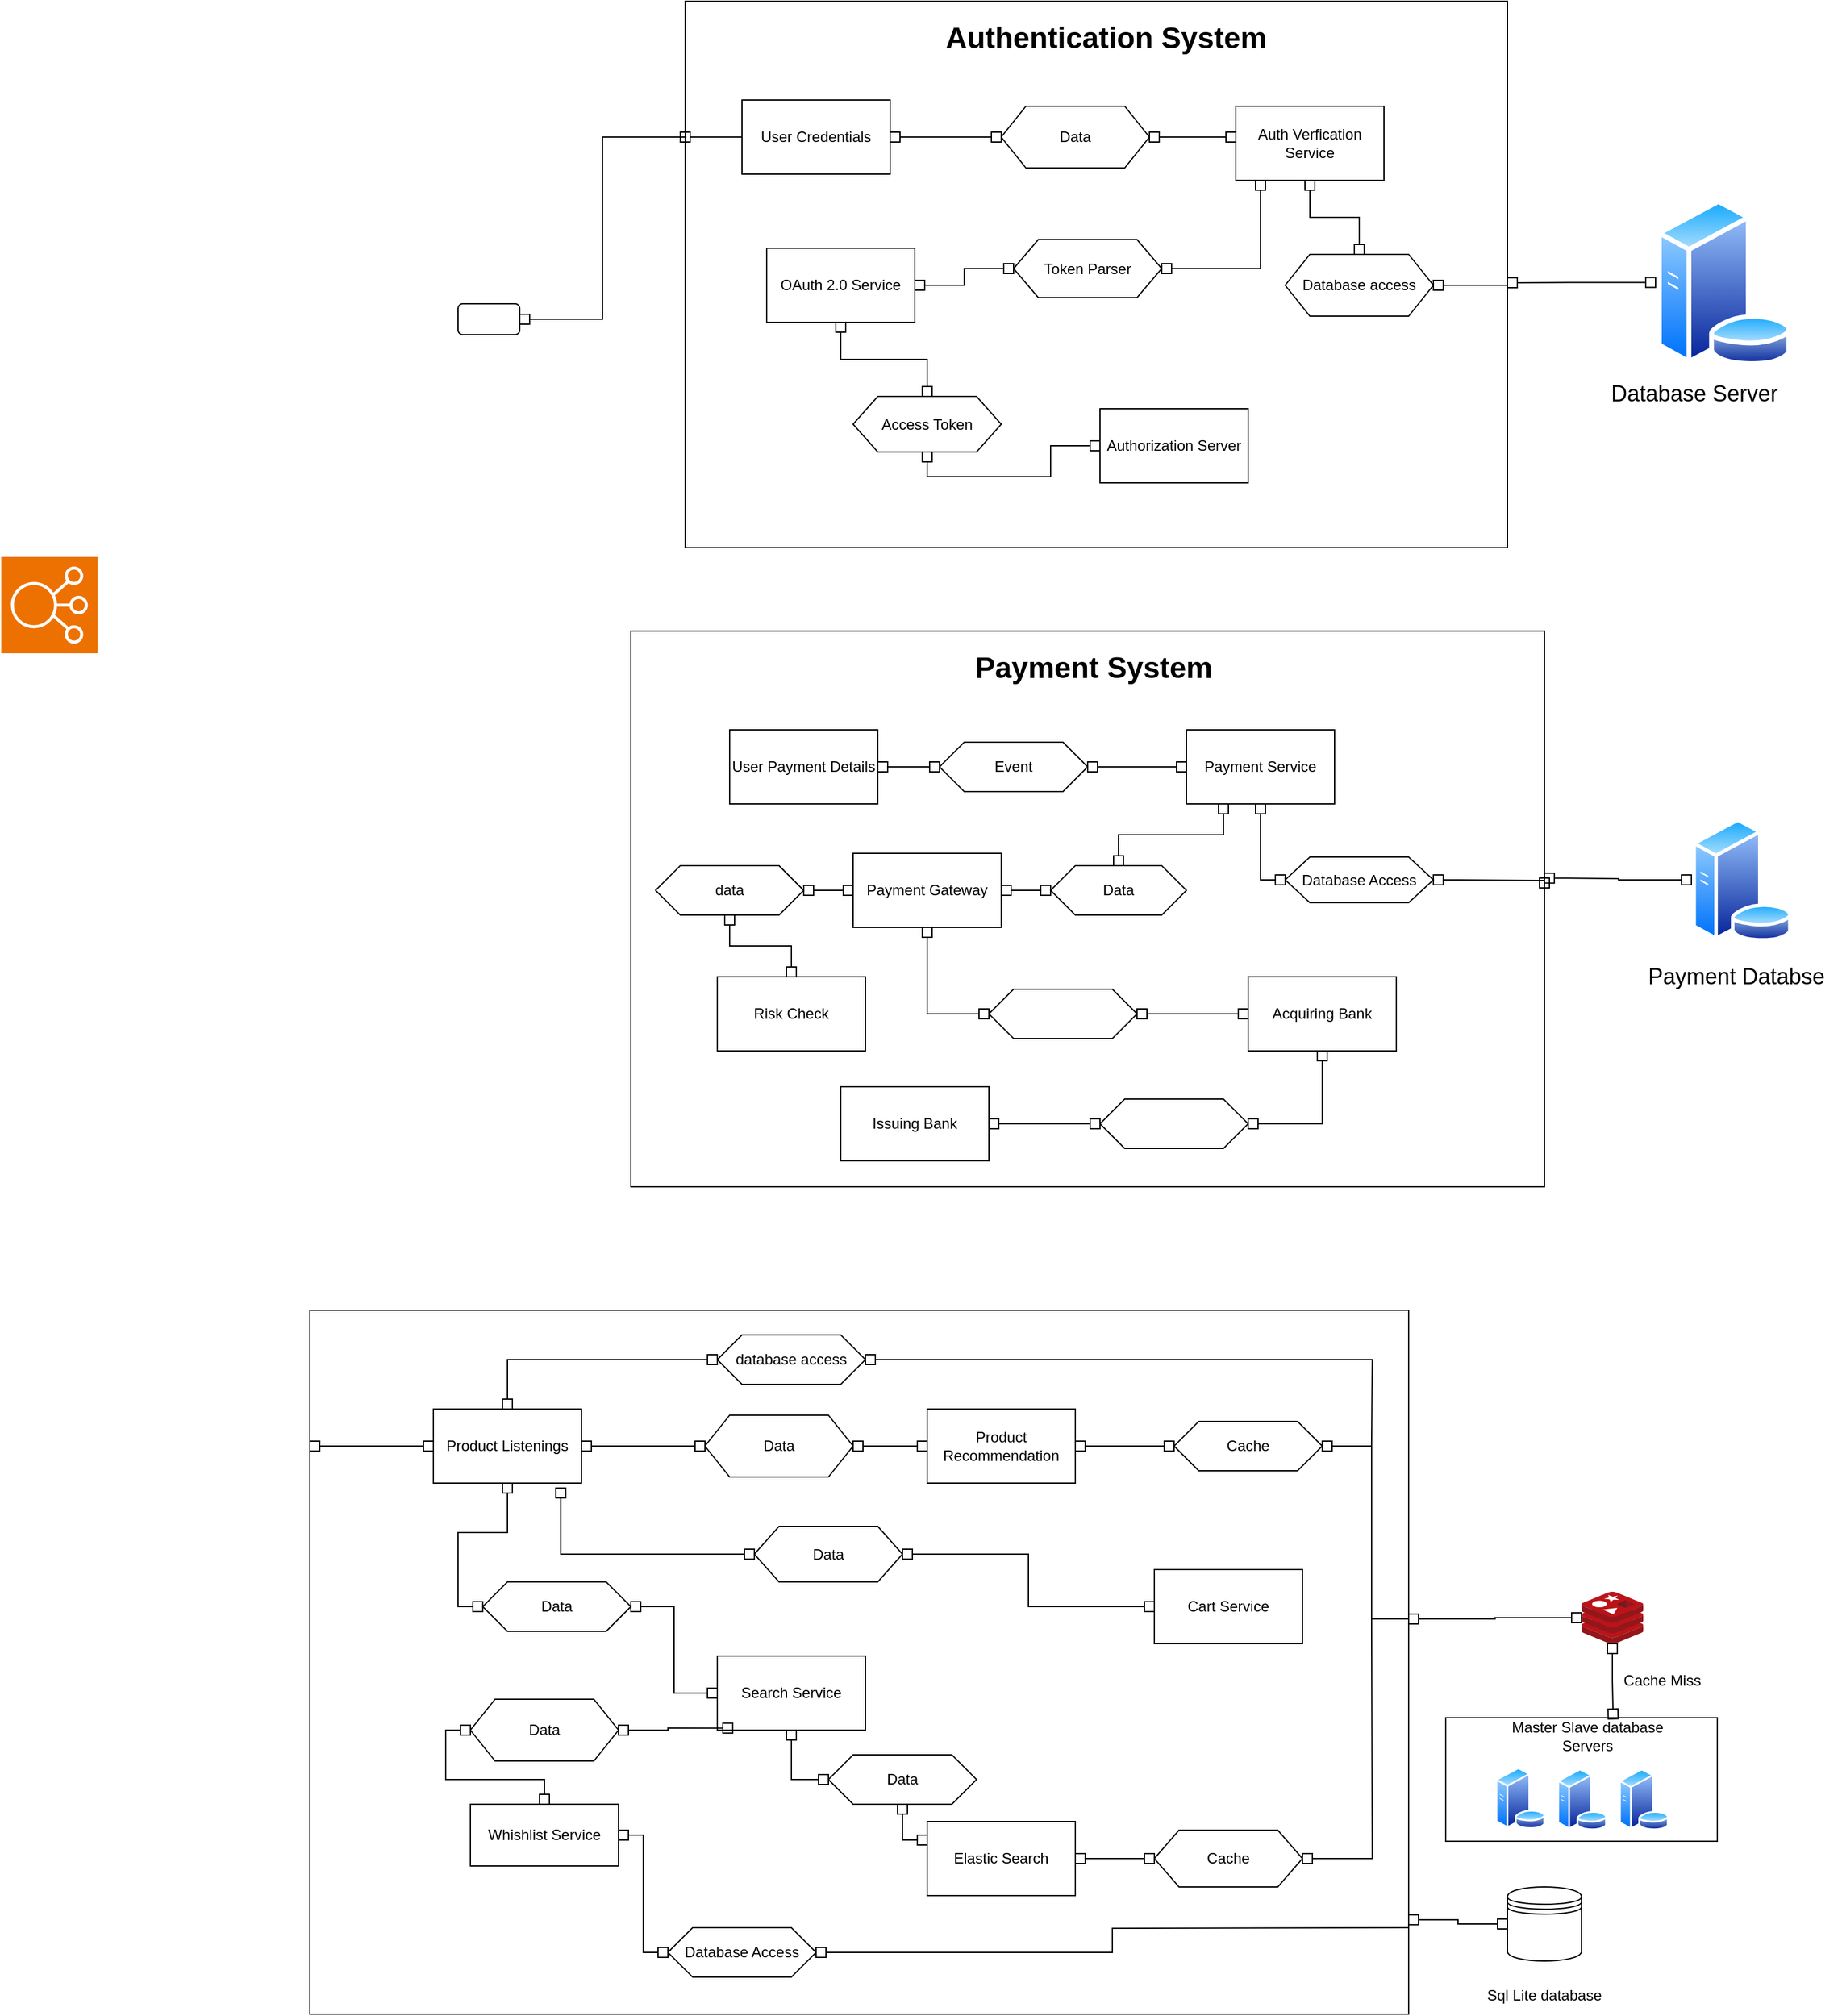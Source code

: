 <mxfile version="22.1.7" type="github">
  <diagram name="Page-1" id="42ylOoLiBur6XUZpX3UK">
    <mxGraphModel dx="2456" dy="1104" grid="1" gridSize="10" guides="1" tooltips="1" connect="1" arrows="1" fold="1" page="1" pageScale="1" pageWidth="827" pageHeight="1169" math="0" shadow="0">
      <root>
        <mxCell id="0" />
        <mxCell id="1" parent="0" />
        <mxCell id="lYVP8dvxK-Hps3mgWNJt-1" value="" style="rounded=0;whiteSpace=wrap;html=1;" parent="1" vertex="1">
          <mxGeometry x="184" y="280" width="666" height="442.5" as="geometry" />
        </mxCell>
        <mxCell id="lYVP8dvxK-Hps3mgWNJt-2" value="" style="rounded=1;whiteSpace=wrap;html=1;" parent="1" vertex="1">
          <mxGeometry y="525" width="50" height="25" as="geometry" />
        </mxCell>
        <mxCell id="lYVP8dvxK-Hps3mgWNJt-3" style="edgeStyle=orthogonalEdgeStyle;rounded=0;orthogonalLoop=1;jettySize=auto;html=1;endArrow=none;endFill=0;startArrow=box;startFill=0;" parent="1" source="lYVP8dvxK-Hps3mgWNJt-2" edge="1">
          <mxGeometry relative="1" as="geometry">
            <Array as="points">
              <mxPoint x="117" y="537" />
              <mxPoint x="117" y="390" />
              <mxPoint x="185" y="390" />
            </Array>
            <mxPoint x="185" y="390" as="targetPoint" />
          </mxGeometry>
        </mxCell>
        <mxCell id="lYVP8dvxK-Hps3mgWNJt-5" style="edgeStyle=orthogonalEdgeStyle;rounded=0;orthogonalLoop=1;jettySize=auto;html=1;endArrow=box;endFill=0;startArrow=none;startFill=0;" parent="1" source="lYVP8dvxK-Hps3mgWNJt-4" edge="1">
          <mxGeometry relative="1" as="geometry">
            <mxPoint x="180" y="390" as="targetPoint" />
          </mxGeometry>
        </mxCell>
        <mxCell id="lYVP8dvxK-Hps3mgWNJt-7" style="edgeStyle=orthogonalEdgeStyle;rounded=0;orthogonalLoop=1;jettySize=auto;html=1;endArrow=box;endFill=0;startArrow=box;startFill=0;" parent="1" source="lYVP8dvxK-Hps3mgWNJt-4" edge="1">
          <mxGeometry relative="1" as="geometry">
            <mxPoint x="440" y="390" as="targetPoint" />
          </mxGeometry>
        </mxCell>
        <mxCell id="lYVP8dvxK-Hps3mgWNJt-4" value="User Credentials" style="rounded=0;whiteSpace=wrap;html=1;" parent="1" vertex="1">
          <mxGeometry x="230" y="360" width="120" height="60" as="geometry" />
        </mxCell>
        <mxCell id="lYVP8dvxK-Hps3mgWNJt-8" value="Data" style="shape=hexagon;perimeter=hexagonPerimeter2;whiteSpace=wrap;html=1;fixedSize=1;" parent="1" vertex="1">
          <mxGeometry x="440" y="365" width="120" height="50" as="geometry" />
        </mxCell>
        <mxCell id="lYVP8dvxK-Hps3mgWNJt-23" style="edgeStyle=orthogonalEdgeStyle;rounded=0;orthogonalLoop=1;jettySize=auto;html=1;entryX=0.5;entryY=0;entryDx=0;entryDy=0;endArrow=box;endFill=0;startArrow=box;startFill=0;" parent="1" source="lYVP8dvxK-Hps3mgWNJt-9" target="lYVP8dvxK-Hps3mgWNJt-22" edge="1">
          <mxGeometry relative="1" as="geometry" />
        </mxCell>
        <mxCell id="lYVP8dvxK-Hps3mgWNJt-9" value="Auth Verfication Service" style="rounded=0;whiteSpace=wrap;html=1;" parent="1" vertex="1">
          <mxGeometry x="630" y="365" width="120" height="60" as="geometry" />
        </mxCell>
        <mxCell id="lYVP8dvxK-Hps3mgWNJt-10" style="edgeStyle=orthogonalEdgeStyle;rounded=0;orthogonalLoop=1;jettySize=auto;html=1;endArrow=box;endFill=0;startArrow=box;startFill=0;" parent="1" source="lYVP8dvxK-Hps3mgWNJt-8" edge="1">
          <mxGeometry relative="1" as="geometry">
            <mxPoint x="630" y="390" as="targetPoint" />
          </mxGeometry>
        </mxCell>
        <mxCell id="lYVP8dvxK-Hps3mgWNJt-11" value="" style="image;aspect=fixed;perimeter=ellipsePerimeter;html=1;align=center;shadow=0;dashed=0;spacingTop=3;image=img/lib/active_directory/database_server.svg;" parent="1" vertex="1">
          <mxGeometry x="970" y="440" width="111" height="135.37" as="geometry" />
        </mxCell>
        <mxCell id="lYVP8dvxK-Hps3mgWNJt-12" value="&lt;font style=&quot;font-size: 18px;&quot;&gt;Database Server&lt;/font&gt;" style="text;html=1;align=center;verticalAlign=middle;resizable=0;points=[];autosize=1;strokeColor=none;fillColor=none;" parent="1" vertex="1">
          <mxGeometry x="921" y="577.87" width="160" height="40" as="geometry" />
        </mxCell>
        <mxCell id="lYVP8dvxK-Hps3mgWNJt-13" style="edgeStyle=orthogonalEdgeStyle;rounded=0;orthogonalLoop=1;jettySize=auto;html=1;endArrow=box;endFill=0;startArrow=box;startFill=0;" parent="1" source="lYVP8dvxK-Hps3mgWNJt-11" edge="1">
          <mxGeometry relative="1" as="geometry">
            <mxPoint x="850" y="508" as="targetPoint" />
          </mxGeometry>
        </mxCell>
        <mxCell id="lYVP8dvxK-Hps3mgWNJt-15" value="OAuth 2.0 Service" style="rounded=0;whiteSpace=wrap;html=1;" parent="1" vertex="1">
          <mxGeometry x="250" y="480" width="120" height="60" as="geometry" />
        </mxCell>
        <mxCell id="lYVP8dvxK-Hps3mgWNJt-19" style="edgeStyle=orthogonalEdgeStyle;rounded=0;orthogonalLoop=1;jettySize=auto;html=1;entryX=0.5;entryY=1;entryDx=0;entryDy=0;endArrow=box;endFill=0;startArrow=box;startFill=0;" parent="1" source="lYVP8dvxK-Hps3mgWNJt-18" target="lYVP8dvxK-Hps3mgWNJt-15" edge="1">
          <mxGeometry relative="1" as="geometry" />
        </mxCell>
        <mxCell id="lYVP8dvxK-Hps3mgWNJt-18" value="Access Token" style="shape=hexagon;perimeter=hexagonPerimeter2;whiteSpace=wrap;html=1;fixedSize=1;" parent="1" vertex="1">
          <mxGeometry x="320" y="600" width="120" height="45" as="geometry" />
        </mxCell>
        <mxCell id="lYVP8dvxK-Hps3mgWNJt-21" style="edgeStyle=orthogonalEdgeStyle;rounded=0;orthogonalLoop=1;jettySize=auto;html=1;entryX=0.5;entryY=1;entryDx=0;entryDy=0;endArrow=box;endFill=0;startArrow=box;startFill=0;" parent="1" source="lYVP8dvxK-Hps3mgWNJt-20" target="lYVP8dvxK-Hps3mgWNJt-18" edge="1">
          <mxGeometry relative="1" as="geometry" />
        </mxCell>
        <mxCell id="lYVP8dvxK-Hps3mgWNJt-20" value="Authorization Server" style="rounded=0;whiteSpace=wrap;html=1;" parent="1" vertex="1">
          <mxGeometry x="520" y="610" width="120" height="60" as="geometry" />
        </mxCell>
        <mxCell id="lYVP8dvxK-Hps3mgWNJt-25" style="edgeStyle=orthogonalEdgeStyle;rounded=0;orthogonalLoop=1;jettySize=auto;html=1;startArrow=box;startFill=0;endArrow=none;endFill=0;" parent="1" source="lYVP8dvxK-Hps3mgWNJt-22" edge="1">
          <mxGeometry relative="1" as="geometry">
            <mxPoint x="850" y="510" as="targetPoint" />
          </mxGeometry>
        </mxCell>
        <mxCell id="lYVP8dvxK-Hps3mgWNJt-22" value="Database access" style="shape=hexagon;perimeter=hexagonPerimeter2;whiteSpace=wrap;html=1;fixedSize=1;" parent="1" vertex="1">
          <mxGeometry x="670" y="485" width="120" height="50" as="geometry" />
        </mxCell>
        <mxCell id="lYVP8dvxK-Hps3mgWNJt-27" style="edgeStyle=orthogonalEdgeStyle;rounded=0;orthogonalLoop=1;jettySize=auto;html=1;entryX=1;entryY=0.5;entryDx=0;entryDy=0;endArrow=box;endFill=0;startArrow=box;startFill=0;" parent="1" source="lYVP8dvxK-Hps3mgWNJt-26" target="lYVP8dvxK-Hps3mgWNJt-15" edge="1">
          <mxGeometry relative="1" as="geometry" />
        </mxCell>
        <mxCell id="lYVP8dvxK-Hps3mgWNJt-28" style="edgeStyle=orthogonalEdgeStyle;rounded=0;orthogonalLoop=1;jettySize=auto;html=1;endArrow=box;endFill=0;startArrow=box;startFill=0;" parent="1" source="lYVP8dvxK-Hps3mgWNJt-26" edge="1">
          <mxGeometry relative="1" as="geometry">
            <mxPoint x="650" y="425" as="targetPoint" />
            <Array as="points">
              <mxPoint x="650" y="497" />
              <mxPoint x="650" y="425" />
            </Array>
          </mxGeometry>
        </mxCell>
        <mxCell id="lYVP8dvxK-Hps3mgWNJt-26" value="Token Parser" style="shape=hexagon;perimeter=hexagonPerimeter2;whiteSpace=wrap;html=1;fixedSize=1;" parent="1" vertex="1">
          <mxGeometry x="450" y="473" width="120" height="47" as="geometry" />
        </mxCell>
        <mxCell id="uQEmQNhK0XmUalz2fVTB-5" value="" style="sketch=0;points=[[0,0,0],[0.25,0,0],[0.5,0,0],[0.75,0,0],[1,0,0],[0,1,0],[0.25,1,0],[0.5,1,0],[0.75,1,0],[1,1,0],[0,0.25,0],[0,0.5,0],[0,0.75,0],[1,0.25,0],[1,0.5,0],[1,0.75,0]];outlineConnect=0;fontColor=#232F3E;fillColor=#ED7100;strokeColor=#ffffff;dashed=0;verticalLabelPosition=bottom;verticalAlign=top;align=center;html=1;fontSize=12;fontStyle=0;aspect=fixed;shape=mxgraph.aws4.resourceIcon;resIcon=mxgraph.aws4.elastic_load_balancing;hachureGap=4;jiggle=2;curveFitting=1;fontFamily=Architects Daughter;fontSource=https%3A%2F%2Ffonts.googleapis.com%2Fcss%3Ffamily%3DArchitects%2BDaughter;" parent="1" vertex="1">
          <mxGeometry x="-370" y="730" width="78" height="78" as="geometry" />
        </mxCell>
        <mxCell id="uQEmQNhK0XmUalz2fVTB-8" value="" style="rounded=0;whiteSpace=wrap;html=1;" parent="1" vertex="1">
          <mxGeometry x="140" y="790" width="740" height="450" as="geometry" />
        </mxCell>
        <mxCell id="eyAL_VEA7kBz__V9TV59-21" style="edgeStyle=orthogonalEdgeStyle;rounded=0;orthogonalLoop=1;jettySize=auto;html=1;entryX=0;entryY=0.5;entryDx=0;entryDy=0;endArrow=box;endFill=0;startArrow=box;startFill=0;" parent="1" source="uQEmQNhK0XmUalz2fVTB-11" target="eyAL_VEA7kBz__V9TV59-1" edge="1">
          <mxGeometry relative="1" as="geometry" />
        </mxCell>
        <mxCell id="uQEmQNhK0XmUalz2fVTB-11" value="User Payment Details" style="rounded=0;whiteSpace=wrap;html=1;" parent="1" vertex="1">
          <mxGeometry x="220" y="870" width="120" height="60" as="geometry" />
        </mxCell>
        <mxCell id="eyAL_VEA7kBz__V9TV59-22" style="edgeStyle=orthogonalEdgeStyle;rounded=0;orthogonalLoop=1;jettySize=auto;html=1;entryX=0;entryY=0.5;entryDx=0;entryDy=0;endArrow=box;endFill=0;startArrow=box;startFill=0;" parent="1" source="eyAL_VEA7kBz__V9TV59-1" target="eyAL_VEA7kBz__V9TV59-2" edge="1">
          <mxGeometry relative="1" as="geometry" />
        </mxCell>
        <mxCell id="eyAL_VEA7kBz__V9TV59-1" value="Event" style="shape=hexagon;perimeter=hexagonPerimeter2;whiteSpace=wrap;html=1;fixedSize=1;" parent="1" vertex="1">
          <mxGeometry x="390" y="880" width="120" height="40" as="geometry" />
        </mxCell>
        <mxCell id="eyAL_VEA7kBz__V9TV59-24" style="edgeStyle=orthogonalEdgeStyle;rounded=0;orthogonalLoop=1;jettySize=auto;html=1;entryX=0;entryY=0.5;entryDx=0;entryDy=0;endArrow=box;endFill=0;startArrow=box;startFill=0;" parent="1" source="eyAL_VEA7kBz__V9TV59-2" target="eyAL_VEA7kBz__V9TV59-5" edge="1">
          <mxGeometry relative="1" as="geometry" />
        </mxCell>
        <mxCell id="eyAL_VEA7kBz__V9TV59-2" value="Payment Service" style="rounded=0;whiteSpace=wrap;html=1;" parent="1" vertex="1">
          <mxGeometry x="590" y="870" width="120" height="60" as="geometry" />
        </mxCell>
        <mxCell id="eyAL_VEA7kBz__V9TV59-20" style="edgeStyle=orthogonalEdgeStyle;rounded=0;orthogonalLoop=1;jettySize=auto;html=1;endArrow=box;endFill=0;startArrow=box;startFill=0;" parent="1" source="eyAL_VEA7kBz__V9TV59-3" edge="1">
          <mxGeometry relative="1" as="geometry">
            <mxPoint x="880" y="990" as="targetPoint" />
          </mxGeometry>
        </mxCell>
        <mxCell id="eyAL_VEA7kBz__V9TV59-3" value="" style="image;aspect=fixed;perimeter=ellipsePerimeter;html=1;align=center;shadow=0;dashed=0;spacingTop=3;image=img/lib/active_directory/database_server.svg;" parent="1" vertex="1">
          <mxGeometry x="999" y="941.5" width="82" height="100" as="geometry" />
        </mxCell>
        <mxCell id="eyAL_VEA7kBz__V9TV59-4" value="&lt;font style=&quot;font-size: 18px;&quot;&gt;Payment Databse&lt;/font&gt;" style="text;html=1;align=center;verticalAlign=middle;resizable=0;points=[];autosize=1;strokeColor=none;fillColor=none;" parent="1" vertex="1">
          <mxGeometry x="950" y="1050" width="170" height="40" as="geometry" />
        </mxCell>
        <mxCell id="eyAL_VEA7kBz__V9TV59-5" value="Database Access" style="shape=hexagon;perimeter=hexagonPerimeter2;whiteSpace=wrap;html=1;fixedSize=1;" parent="1" vertex="1">
          <mxGeometry x="670" y="973" width="120" height="37" as="geometry" />
        </mxCell>
        <mxCell id="eyAL_VEA7kBz__V9TV59-25" style="edgeStyle=orthogonalEdgeStyle;rounded=0;orthogonalLoop=1;jettySize=auto;html=1;entryX=0.25;entryY=1;entryDx=0;entryDy=0;endArrow=box;endFill=0;startArrow=box;startFill=0;" parent="1" source="eyAL_VEA7kBz__V9TV59-6" target="eyAL_VEA7kBz__V9TV59-2" edge="1">
          <mxGeometry relative="1" as="geometry" />
        </mxCell>
        <mxCell id="eyAL_VEA7kBz__V9TV59-6" value="Data" style="shape=hexagon;perimeter=hexagonPerimeter2;whiteSpace=wrap;html=1;fixedSize=1;" parent="1" vertex="1">
          <mxGeometry x="480" y="980" width="110" height="40" as="geometry" />
        </mxCell>
        <mxCell id="eyAL_VEA7kBz__V9TV59-26" style="edgeStyle=orthogonalEdgeStyle;rounded=0;orthogonalLoop=1;jettySize=auto;html=1;entryX=0;entryY=0.5;entryDx=0;entryDy=0;endArrow=box;endFill=0;startArrow=box;startFill=0;" parent="1" source="eyAL_VEA7kBz__V9TV59-7" target="eyAL_VEA7kBz__V9TV59-6" edge="1">
          <mxGeometry relative="1" as="geometry" />
        </mxCell>
        <mxCell id="eyAL_VEA7kBz__V9TV59-27" style="edgeStyle=orthogonalEdgeStyle;rounded=0;orthogonalLoop=1;jettySize=auto;html=1;entryX=1;entryY=0.5;entryDx=0;entryDy=0;endArrow=box;endFill=0;startArrow=box;startFill=0;" parent="1" source="eyAL_VEA7kBz__V9TV59-7" target="eyAL_VEA7kBz__V9TV59-8" edge="1">
          <mxGeometry relative="1" as="geometry" />
        </mxCell>
        <mxCell id="eyAL_VEA7kBz__V9TV59-30" style="edgeStyle=orthogonalEdgeStyle;rounded=0;orthogonalLoop=1;jettySize=auto;html=1;entryX=0;entryY=0.5;entryDx=0;entryDy=0;endArrow=box;endFill=0;startArrow=box;startFill=0;" parent="1" source="eyAL_VEA7kBz__V9TV59-7" target="eyAL_VEA7kBz__V9TV59-10" edge="1">
          <mxGeometry relative="1" as="geometry" />
        </mxCell>
        <mxCell id="eyAL_VEA7kBz__V9TV59-7" value="Payment Gateway" style="rounded=0;whiteSpace=wrap;html=1;" parent="1" vertex="1">
          <mxGeometry x="320" y="970" width="120" height="60" as="geometry" />
        </mxCell>
        <mxCell id="eyAL_VEA7kBz__V9TV59-8" value="data" style="shape=hexagon;perimeter=hexagonPerimeter2;whiteSpace=wrap;html=1;fixedSize=1;" parent="1" vertex="1">
          <mxGeometry x="160" y="980" width="120" height="40" as="geometry" />
        </mxCell>
        <mxCell id="eyAL_VEA7kBz__V9TV59-28" style="edgeStyle=orthogonalEdgeStyle;rounded=0;orthogonalLoop=1;jettySize=auto;html=1;entryX=0.5;entryY=1;entryDx=0;entryDy=0;endArrow=box;endFill=0;startArrow=box;startFill=0;" parent="1" source="eyAL_VEA7kBz__V9TV59-9" target="eyAL_VEA7kBz__V9TV59-8" edge="1">
          <mxGeometry relative="1" as="geometry" />
        </mxCell>
        <mxCell id="eyAL_VEA7kBz__V9TV59-9" value="Risk Check" style="rounded=0;whiteSpace=wrap;html=1;" parent="1" vertex="1">
          <mxGeometry x="210" y="1070" width="120" height="60" as="geometry" />
        </mxCell>
        <mxCell id="eyAL_VEA7kBz__V9TV59-31" style="edgeStyle=orthogonalEdgeStyle;rounded=0;orthogonalLoop=1;jettySize=auto;html=1;entryX=0;entryY=0.5;entryDx=0;entryDy=0;endArrow=box;endFill=0;startArrow=box;startFill=0;" parent="1" source="eyAL_VEA7kBz__V9TV59-10" target="eyAL_VEA7kBz__V9TV59-11" edge="1">
          <mxGeometry relative="1" as="geometry" />
        </mxCell>
        <mxCell id="eyAL_VEA7kBz__V9TV59-10" value="" style="shape=hexagon;perimeter=hexagonPerimeter2;whiteSpace=wrap;html=1;fixedSize=1;" parent="1" vertex="1">
          <mxGeometry x="430" y="1080" width="120" height="40" as="geometry" />
        </mxCell>
        <mxCell id="eyAL_VEA7kBz__V9TV59-32" style="edgeStyle=orthogonalEdgeStyle;rounded=0;orthogonalLoop=1;jettySize=auto;html=1;entryX=1;entryY=0.5;entryDx=0;entryDy=0;endArrow=box;endFill=0;startArrow=box;startFill=0;" parent="1" source="eyAL_VEA7kBz__V9TV59-11" target="eyAL_VEA7kBz__V9TV59-12" edge="1">
          <mxGeometry relative="1" as="geometry" />
        </mxCell>
        <mxCell id="eyAL_VEA7kBz__V9TV59-11" value="Acquiring Bank" style="rounded=0;whiteSpace=wrap;html=1;" parent="1" vertex="1">
          <mxGeometry x="640" y="1070" width="120" height="60" as="geometry" />
        </mxCell>
        <mxCell id="eyAL_VEA7kBz__V9TV59-12" value="" style="shape=hexagon;perimeter=hexagonPerimeter2;whiteSpace=wrap;html=1;fixedSize=1;" parent="1" vertex="1">
          <mxGeometry x="520" y="1169" width="120" height="40" as="geometry" />
        </mxCell>
        <mxCell id="eyAL_VEA7kBz__V9TV59-33" style="edgeStyle=orthogonalEdgeStyle;rounded=0;orthogonalLoop=1;jettySize=auto;html=1;entryX=0;entryY=0.5;entryDx=0;entryDy=0;endArrow=box;endFill=0;startArrow=box;startFill=0;" parent="1" source="eyAL_VEA7kBz__V9TV59-13" target="eyAL_VEA7kBz__V9TV59-12" edge="1">
          <mxGeometry relative="1" as="geometry" />
        </mxCell>
        <mxCell id="eyAL_VEA7kBz__V9TV59-13" value="Issuing Bank" style="rounded=0;whiteSpace=wrap;html=1;" parent="1" vertex="1">
          <mxGeometry x="310" y="1159" width="120" height="60" as="geometry" />
        </mxCell>
        <mxCell id="eyAL_VEA7kBz__V9TV59-18" style="edgeStyle=orthogonalEdgeStyle;rounded=0;orthogonalLoop=1;jettySize=auto;html=1;exitX=1;exitY=0.5;exitDx=0;exitDy=0;endArrow=box;endFill=0;startArrow=box;startFill=0;" parent="1" source="eyAL_VEA7kBz__V9TV59-5" edge="1">
          <mxGeometry relative="1" as="geometry">
            <mxPoint x="880" y="990" as="targetPoint" />
            <Array as="points">
              <mxPoint x="810" y="992" />
              <mxPoint x="840" y="992" />
            </Array>
          </mxGeometry>
        </mxCell>
        <mxCell id="eyAL_VEA7kBz__V9TV59-34" value="&lt;h1&gt;Payment System&lt;/h1&gt;" style="text;html=1;strokeColor=none;fillColor=none;spacing=5;spacingTop=-20;whiteSpace=wrap;overflow=hidden;rounded=0;" parent="1" vertex="1">
          <mxGeometry x="414" y="800" width="270" height="120" as="geometry" />
        </mxCell>
        <mxCell id="eyAL_VEA7kBz__V9TV59-35" value="&lt;h1&gt;&lt;b&gt;Authentication System&lt;/b&gt;&lt;/h1&gt;" style="text;html=1;strokeColor=none;fillColor=none;spacing=5;spacingTop=-20;whiteSpace=wrap;overflow=hidden;rounded=0;" parent="1" vertex="1">
          <mxGeometry x="390" y="290" width="289" height="120" as="geometry" />
        </mxCell>
        <mxCell id="Kiq7Kmluc-z2Gx744pLR-2" value="" style="rounded=0;whiteSpace=wrap;html=1;" parent="1" vertex="1">
          <mxGeometry x="-120" y="1340" width="890" height="570" as="geometry" />
        </mxCell>
        <mxCell id="Kiq7Kmluc-z2Gx744pLR-17" style="edgeStyle=orthogonalEdgeStyle;rounded=0;orthogonalLoop=1;jettySize=auto;html=1;endArrow=box;endFill=0;startArrow=box;startFill=0;" parent="1" source="Kiq7Kmluc-z2Gx744pLR-3" target="Kiq7Kmluc-z2Gx744pLR-4" edge="1">
          <mxGeometry relative="1" as="geometry" />
        </mxCell>
        <mxCell id="Kiq7Kmluc-z2Gx744pLR-20" style="edgeStyle=orthogonalEdgeStyle;rounded=0;orthogonalLoop=1;jettySize=auto;html=1;entryX=0;entryY=0.5;entryDx=0;entryDy=0;endArrow=box;endFill=0;startArrow=box;startFill=0;" parent="1" source="Kiq7Kmluc-z2Gx744pLR-3" target="Kiq7Kmluc-z2Gx744pLR-6" edge="1">
          <mxGeometry relative="1" as="geometry" />
        </mxCell>
        <mxCell id="68doBfeRWcMjIf3NgTk0-7" style="edgeStyle=orthogonalEdgeStyle;rounded=0;orthogonalLoop=1;jettySize=auto;html=1;entryX=0;entryY=0.5;entryDx=0;entryDy=0;endArrow=box;endFill=0;startArrow=box;startFill=0;" edge="1" parent="1" source="Kiq7Kmluc-z2Gx744pLR-3" target="68doBfeRWcMjIf3NgTk0-6">
          <mxGeometry relative="1" as="geometry">
            <Array as="points">
              <mxPoint x="40" y="1380" />
            </Array>
          </mxGeometry>
        </mxCell>
        <mxCell id="Kiq7Kmluc-z2Gx744pLR-3" value="Product Listenings" style="rounded=0;whiteSpace=wrap;html=1;" parent="1" vertex="1">
          <mxGeometry x="-20" y="1420" width="120" height="60" as="geometry" />
        </mxCell>
        <mxCell id="Kiq7Kmluc-z2Gx744pLR-18" style="edgeStyle=orthogonalEdgeStyle;rounded=0;orthogonalLoop=1;jettySize=auto;html=1;entryX=0;entryY=0.5;entryDx=0;entryDy=0;endArrow=box;endFill=0;startArrow=box;startFill=0;" parent="1" source="Kiq7Kmluc-z2Gx744pLR-4" target="Kiq7Kmluc-z2Gx744pLR-5" edge="1">
          <mxGeometry relative="1" as="geometry" />
        </mxCell>
        <mxCell id="Kiq7Kmluc-z2Gx744pLR-4" value="Data" style="shape=hexagon;perimeter=hexagonPerimeter2;whiteSpace=wrap;html=1;fixedSize=1;" parent="1" vertex="1">
          <mxGeometry x="200" y="1425" width="120" height="50" as="geometry" />
        </mxCell>
        <mxCell id="Kiq7Kmluc-z2Gx744pLR-19" style="edgeStyle=orthogonalEdgeStyle;rounded=0;orthogonalLoop=1;jettySize=auto;html=1;entryX=0;entryY=0.5;entryDx=0;entryDy=0;endArrow=box;endFill=0;startArrow=box;startFill=0;" parent="1" source="Kiq7Kmluc-z2Gx744pLR-5" target="Kiq7Kmluc-z2Gx744pLR-14" edge="1">
          <mxGeometry relative="1" as="geometry" />
        </mxCell>
        <mxCell id="Kiq7Kmluc-z2Gx744pLR-5" value="Product Recommendation" style="rounded=0;whiteSpace=wrap;html=1;" parent="1" vertex="1">
          <mxGeometry x="380" y="1420" width="120" height="60" as="geometry" />
        </mxCell>
        <mxCell id="Kiq7Kmluc-z2Gx744pLR-21" style="edgeStyle=orthogonalEdgeStyle;rounded=0;orthogonalLoop=1;jettySize=auto;html=1;entryX=0;entryY=0.5;entryDx=0;entryDy=0;endArrow=box;endFill=0;startArrow=box;startFill=0;" parent="1" source="Kiq7Kmluc-z2Gx744pLR-6" target="Kiq7Kmluc-z2Gx744pLR-7" edge="1">
          <mxGeometry relative="1" as="geometry" />
        </mxCell>
        <mxCell id="Kiq7Kmluc-z2Gx744pLR-6" value="Data" style="shape=hexagon;perimeter=hexagonPerimeter2;whiteSpace=wrap;html=1;fixedSize=1;" parent="1" vertex="1">
          <mxGeometry x="20" y="1560" width="120" height="40" as="geometry" />
        </mxCell>
        <mxCell id="Kiq7Kmluc-z2Gx744pLR-25" style="edgeStyle=orthogonalEdgeStyle;rounded=0;orthogonalLoop=1;jettySize=auto;html=1;entryX=0;entryY=0.5;entryDx=0;entryDy=0;endArrow=box;endFill=0;startArrow=box;startFill=0;" parent="1" source="Kiq7Kmluc-z2Gx744pLR-7" target="Kiq7Kmluc-z2Gx744pLR-8" edge="1">
          <mxGeometry relative="1" as="geometry" />
        </mxCell>
        <mxCell id="Kiq7Kmluc-z2Gx744pLR-7" value="Search Service" style="rounded=0;whiteSpace=wrap;html=1;" parent="1" vertex="1">
          <mxGeometry x="210" y="1620" width="120" height="60" as="geometry" />
        </mxCell>
        <mxCell id="Kiq7Kmluc-z2Gx744pLR-26" style="edgeStyle=orthogonalEdgeStyle;rounded=0;orthogonalLoop=1;jettySize=auto;html=1;entryX=0;entryY=0.25;entryDx=0;entryDy=0;endArrow=box;endFill=0;startArrow=box;startFill=0;" parent="1" source="Kiq7Kmluc-z2Gx744pLR-8" target="Kiq7Kmluc-z2Gx744pLR-9" edge="1">
          <mxGeometry relative="1" as="geometry" />
        </mxCell>
        <mxCell id="Kiq7Kmluc-z2Gx744pLR-8" value="Data" style="shape=hexagon;perimeter=hexagonPerimeter2;whiteSpace=wrap;html=1;fixedSize=1;" parent="1" vertex="1">
          <mxGeometry x="300" y="1700" width="120" height="40" as="geometry" />
        </mxCell>
        <mxCell id="Kiq7Kmluc-z2Gx744pLR-27" style="edgeStyle=orthogonalEdgeStyle;rounded=0;orthogonalLoop=1;jettySize=auto;html=1;entryX=0;entryY=0.5;entryDx=0;entryDy=0;endArrow=box;endFill=0;startArrow=box;startFill=0;" parent="1" source="Kiq7Kmluc-z2Gx744pLR-9" target="Kiq7Kmluc-z2Gx744pLR-15" edge="1">
          <mxGeometry relative="1" as="geometry" />
        </mxCell>
        <mxCell id="Kiq7Kmluc-z2Gx744pLR-9" value="Elastic Search" style="rounded=0;whiteSpace=wrap;html=1;" parent="1" vertex="1">
          <mxGeometry x="380" y="1754" width="120" height="60" as="geometry" />
        </mxCell>
        <mxCell id="Kiq7Kmluc-z2Gx744pLR-24" style="edgeStyle=orthogonalEdgeStyle;rounded=0;orthogonalLoop=1;jettySize=auto;html=1;entryX=0;entryY=0.5;entryDx=0;entryDy=0;endArrow=box;endFill=0;startArrow=box;startFill=0;" parent="1" source="Kiq7Kmluc-z2Gx744pLR-10" target="Kiq7Kmluc-z2Gx744pLR-11" edge="1">
          <mxGeometry relative="1" as="geometry" />
        </mxCell>
        <mxCell id="Kiq7Kmluc-z2Gx744pLR-10" value="Data" style="shape=hexagon;perimeter=hexagonPerimeter2;whiteSpace=wrap;html=1;fixedSize=1;" parent="1" vertex="1">
          <mxGeometry x="240" y="1515" width="120" height="45" as="geometry" />
        </mxCell>
        <mxCell id="Kiq7Kmluc-z2Gx744pLR-11" value="Cart Service" style="rounded=0;whiteSpace=wrap;html=1;" parent="1" vertex="1">
          <mxGeometry x="564" y="1550" width="120" height="60" as="geometry" />
        </mxCell>
        <mxCell id="Kiq7Kmluc-z2Gx744pLR-12" value="" style="image;sketch=0;aspect=fixed;html=1;points=[];align=center;fontSize=12;image=img/lib/mscae/Cache_Redis_Product.svg;" parent="1" vertex="1">
          <mxGeometry x="910" y="1568" width="50" height="42" as="geometry" />
        </mxCell>
        <mxCell id="Kiq7Kmluc-z2Gx744pLR-33" style="edgeStyle=orthogonalEdgeStyle;rounded=0;orthogonalLoop=1;jettySize=auto;html=1;startArrow=box;startFill=0;endArrow=none;endFill=0;" parent="1" source="Kiq7Kmluc-z2Gx744pLR-14" edge="1">
          <mxGeometry relative="1" as="geometry">
            <mxPoint x="770" y="1590" as="targetPoint" />
            <Array as="points">
              <mxPoint x="740" y="1450" />
              <mxPoint x="740" y="1590" />
            </Array>
          </mxGeometry>
        </mxCell>
        <mxCell id="Kiq7Kmluc-z2Gx744pLR-14" value="Cache" style="shape=hexagon;perimeter=hexagonPerimeter2;whiteSpace=wrap;html=1;fixedSize=1;" parent="1" vertex="1">
          <mxGeometry x="580" y="1430" width="120" height="40" as="geometry" />
        </mxCell>
        <mxCell id="Kiq7Kmluc-z2Gx744pLR-34" style="edgeStyle=orthogonalEdgeStyle;rounded=0;orthogonalLoop=1;jettySize=auto;html=1;startArrow=box;startFill=0;endArrow=none;endFill=0;" parent="1" source="Kiq7Kmluc-z2Gx744pLR-15" edge="1">
          <mxGeometry relative="1" as="geometry">
            <mxPoint x="740" y="1590" as="targetPoint" />
          </mxGeometry>
        </mxCell>
        <mxCell id="Kiq7Kmluc-z2Gx744pLR-15" value="Cache" style="shape=hexagon;perimeter=hexagonPerimeter2;whiteSpace=wrap;html=1;fixedSize=1;" parent="1" vertex="1">
          <mxGeometry x="564" y="1761" width="120" height="46" as="geometry" />
        </mxCell>
        <mxCell id="Kiq7Kmluc-z2Gx744pLR-31" style="edgeStyle=orthogonalEdgeStyle;rounded=0;orthogonalLoop=1;jettySize=auto;html=1;endArrow=box;endFill=0;startArrow=box;startFill=0;" parent="1" source="Kiq7Kmluc-z2Gx744pLR-12" edge="1">
          <mxGeometry relative="1" as="geometry">
            <mxPoint x="770" y="1590" as="targetPoint" />
            <Array as="points">
              <mxPoint x="840" y="1589" />
              <mxPoint x="770" y="1590" />
            </Array>
          </mxGeometry>
        </mxCell>
        <mxCell id="Kiq7Kmluc-z2Gx744pLR-38" style="edgeStyle=orthogonalEdgeStyle;rounded=0;orthogonalLoop=1;jettySize=auto;html=1;endArrow=box;endFill=0;startArrow=box;startFill=0;" parent="1" source="Kiq7Kmluc-z2Gx744pLR-3" edge="1">
          <mxGeometry relative="1" as="geometry">
            <mxPoint x="-120" y="1450" as="targetPoint" />
            <Array as="points">
              <mxPoint x="-120" y="1450" />
            </Array>
          </mxGeometry>
        </mxCell>
        <mxCell id="Kiq7Kmluc-z2Gx744pLR-43" value="" style="rounded=0;whiteSpace=wrap;html=1;" parent="1" vertex="1">
          <mxGeometry x="800" y="1670" width="220" height="100" as="geometry" />
        </mxCell>
        <mxCell id="Kiq7Kmluc-z2Gx744pLR-40" value="" style="image;aspect=fixed;perimeter=ellipsePerimeter;html=1;align=center;shadow=0;dashed=0;spacingTop=3;image=img/lib/active_directory/database_server.svg;" parent="1" vertex="1">
          <mxGeometry x="840" y="1710" width="41" height="50" as="geometry" />
        </mxCell>
        <mxCell id="Kiq7Kmluc-z2Gx744pLR-41" value="" style="image;aspect=fixed;perimeter=ellipsePerimeter;html=1;align=center;shadow=0;dashed=0;spacingTop=3;image=img/lib/active_directory/database_server.svg;" parent="1" vertex="1">
          <mxGeometry x="890" y="1711" width="41" height="50" as="geometry" />
        </mxCell>
        <mxCell id="Kiq7Kmluc-z2Gx744pLR-42" value="" style="image;aspect=fixed;perimeter=ellipsePerimeter;html=1;align=center;shadow=0;dashed=0;spacingTop=3;image=img/lib/active_directory/database_server.svg;" parent="1" vertex="1">
          <mxGeometry x="940" y="1711" width="41" height="50" as="geometry" />
        </mxCell>
        <mxCell id="Kiq7Kmluc-z2Gx744pLR-44" value="Master Slave database Servers" style="text;html=1;strokeColor=none;fillColor=none;align=center;verticalAlign=middle;whiteSpace=wrap;rounded=0;" parent="1" vertex="1">
          <mxGeometry x="850" y="1670" width="130" height="30" as="geometry" />
        </mxCell>
        <mxCell id="Kiq7Kmluc-z2Gx744pLR-45" style="edgeStyle=orthogonalEdgeStyle;rounded=0;orthogonalLoop=1;jettySize=auto;html=1;entryX=0.659;entryY=0.03;entryDx=0;entryDy=0;entryPerimeter=0;endArrow=box;endFill=0;startArrow=box;startFill=0;" parent="1" source="Kiq7Kmluc-z2Gx744pLR-12" target="Kiq7Kmluc-z2Gx744pLR-44" edge="1">
          <mxGeometry relative="1" as="geometry" />
        </mxCell>
        <mxCell id="Kiq7Kmluc-z2Gx744pLR-46" value="Cache Miss" style="text;html=1;strokeColor=none;fillColor=none;align=center;verticalAlign=middle;whiteSpace=wrap;rounded=0;" parent="1" vertex="1">
          <mxGeometry x="931" y="1625" width="89" height="30" as="geometry" />
        </mxCell>
        <mxCell id="Kiq7Kmluc-z2Gx744pLR-47" value="Data" style="shape=hexagon;perimeter=hexagonPerimeter2;whiteSpace=wrap;html=1;fixedSize=1;" parent="1" vertex="1">
          <mxGeometry x="10" y="1655" width="120" height="50" as="geometry" />
        </mxCell>
        <mxCell id="Kiq7Kmluc-z2Gx744pLR-48" style="edgeStyle=orthogonalEdgeStyle;rounded=0;orthogonalLoop=1;jettySize=auto;html=1;entryX=0.104;entryY=0.972;entryDx=0;entryDy=0;entryPerimeter=0;endArrow=box;endFill=0;startArrow=box;startFill=0;" parent="1" source="Kiq7Kmluc-z2Gx744pLR-47" target="Kiq7Kmluc-z2Gx744pLR-7" edge="1">
          <mxGeometry relative="1" as="geometry" />
        </mxCell>
        <mxCell id="Kiq7Kmluc-z2Gx744pLR-50" style="edgeStyle=orthogonalEdgeStyle;rounded=0;orthogonalLoop=1;jettySize=auto;html=1;entryX=0;entryY=0.5;entryDx=0;entryDy=0;endArrow=box;endFill=0;startArrow=box;startFill=0;" parent="1" source="Kiq7Kmluc-z2Gx744pLR-49" target="Kiq7Kmluc-z2Gx744pLR-47" edge="1">
          <mxGeometry relative="1" as="geometry" />
        </mxCell>
        <mxCell id="Kiq7Kmluc-z2Gx744pLR-57" style="edgeStyle=orthogonalEdgeStyle;rounded=0;orthogonalLoop=1;jettySize=auto;html=1;entryX=0;entryY=0.5;entryDx=0;entryDy=0;endArrow=box;endFill=0;startArrow=box;startFill=0;" parent="1" source="Kiq7Kmluc-z2Gx744pLR-49" target="Kiq7Kmluc-z2Gx744pLR-56" edge="1">
          <mxGeometry relative="1" as="geometry" />
        </mxCell>
        <mxCell id="Kiq7Kmluc-z2Gx744pLR-49" value="Whishlist Service" style="rounded=0;whiteSpace=wrap;html=1;" parent="1" vertex="1">
          <mxGeometry x="10" y="1740" width="120" height="50" as="geometry" />
        </mxCell>
        <mxCell id="Kiq7Kmluc-z2Gx744pLR-51" value="" style="shape=datastore;whiteSpace=wrap;html=1;" parent="1" vertex="1">
          <mxGeometry x="850" y="1807" width="60" height="60" as="geometry" />
        </mxCell>
        <mxCell id="Kiq7Kmluc-z2Gx744pLR-54" value="Sql Lite database" style="text;html=1;strokeColor=none;fillColor=none;align=center;verticalAlign=middle;whiteSpace=wrap;rounded=0;" parent="1" vertex="1">
          <mxGeometry x="820" y="1880" width="120" height="30" as="geometry" />
        </mxCell>
        <mxCell id="Kiq7Kmluc-z2Gx744pLR-55" style="edgeStyle=orthogonalEdgeStyle;rounded=0;orthogonalLoop=1;jettySize=auto;html=1;entryX=1;entryY=0.866;entryDx=0;entryDy=0;entryPerimeter=0;endArrow=box;endFill=0;startArrow=box;startFill=0;" parent="1" source="Kiq7Kmluc-z2Gx744pLR-51" target="Kiq7Kmluc-z2Gx744pLR-2" edge="1">
          <mxGeometry relative="1" as="geometry" />
        </mxCell>
        <mxCell id="Kiq7Kmluc-z2Gx744pLR-58" style="edgeStyle=orthogonalEdgeStyle;rounded=0;orthogonalLoop=1;jettySize=auto;html=1;endArrow=none;endFill=0;startArrow=box;startFill=0;" parent="1" source="Kiq7Kmluc-z2Gx744pLR-56" edge="1">
          <mxGeometry relative="1" as="geometry">
            <mxPoint x="770" y="1840" as="targetPoint" />
          </mxGeometry>
        </mxCell>
        <mxCell id="Kiq7Kmluc-z2Gx744pLR-56" value="Database Access" style="shape=hexagon;perimeter=hexagonPerimeter2;whiteSpace=wrap;html=1;fixedSize=1;" parent="1" vertex="1">
          <mxGeometry x="170" y="1840" width="120" height="40" as="geometry" />
        </mxCell>
        <mxCell id="68doBfeRWcMjIf3NgTk0-1" style="edgeStyle=orthogonalEdgeStyle;rounded=0;orthogonalLoop=1;jettySize=auto;html=1;entryX=0.86;entryY=1.067;entryDx=0;entryDy=0;entryPerimeter=0;endArrow=box;endFill=0;startArrow=box;startFill=0;" edge="1" parent="1" source="Kiq7Kmluc-z2Gx744pLR-10" target="Kiq7Kmluc-z2Gx744pLR-3">
          <mxGeometry relative="1" as="geometry" />
        </mxCell>
        <mxCell id="68doBfeRWcMjIf3NgTk0-8" style="edgeStyle=orthogonalEdgeStyle;rounded=0;orthogonalLoop=1;jettySize=auto;html=1;endArrow=none;endFill=0;startArrow=box;startFill=0;" edge="1" parent="1" source="68doBfeRWcMjIf3NgTk0-6">
          <mxGeometry relative="1" as="geometry">
            <mxPoint x="740" y="1450" as="targetPoint" />
          </mxGeometry>
        </mxCell>
        <mxCell id="68doBfeRWcMjIf3NgTk0-6" value="database access" style="shape=hexagon;perimeter=hexagonPerimeter2;whiteSpace=wrap;html=1;fixedSize=1;" vertex="1" parent="1">
          <mxGeometry x="210" y="1360" width="120" height="40" as="geometry" />
        </mxCell>
      </root>
    </mxGraphModel>
  </diagram>
</mxfile>
